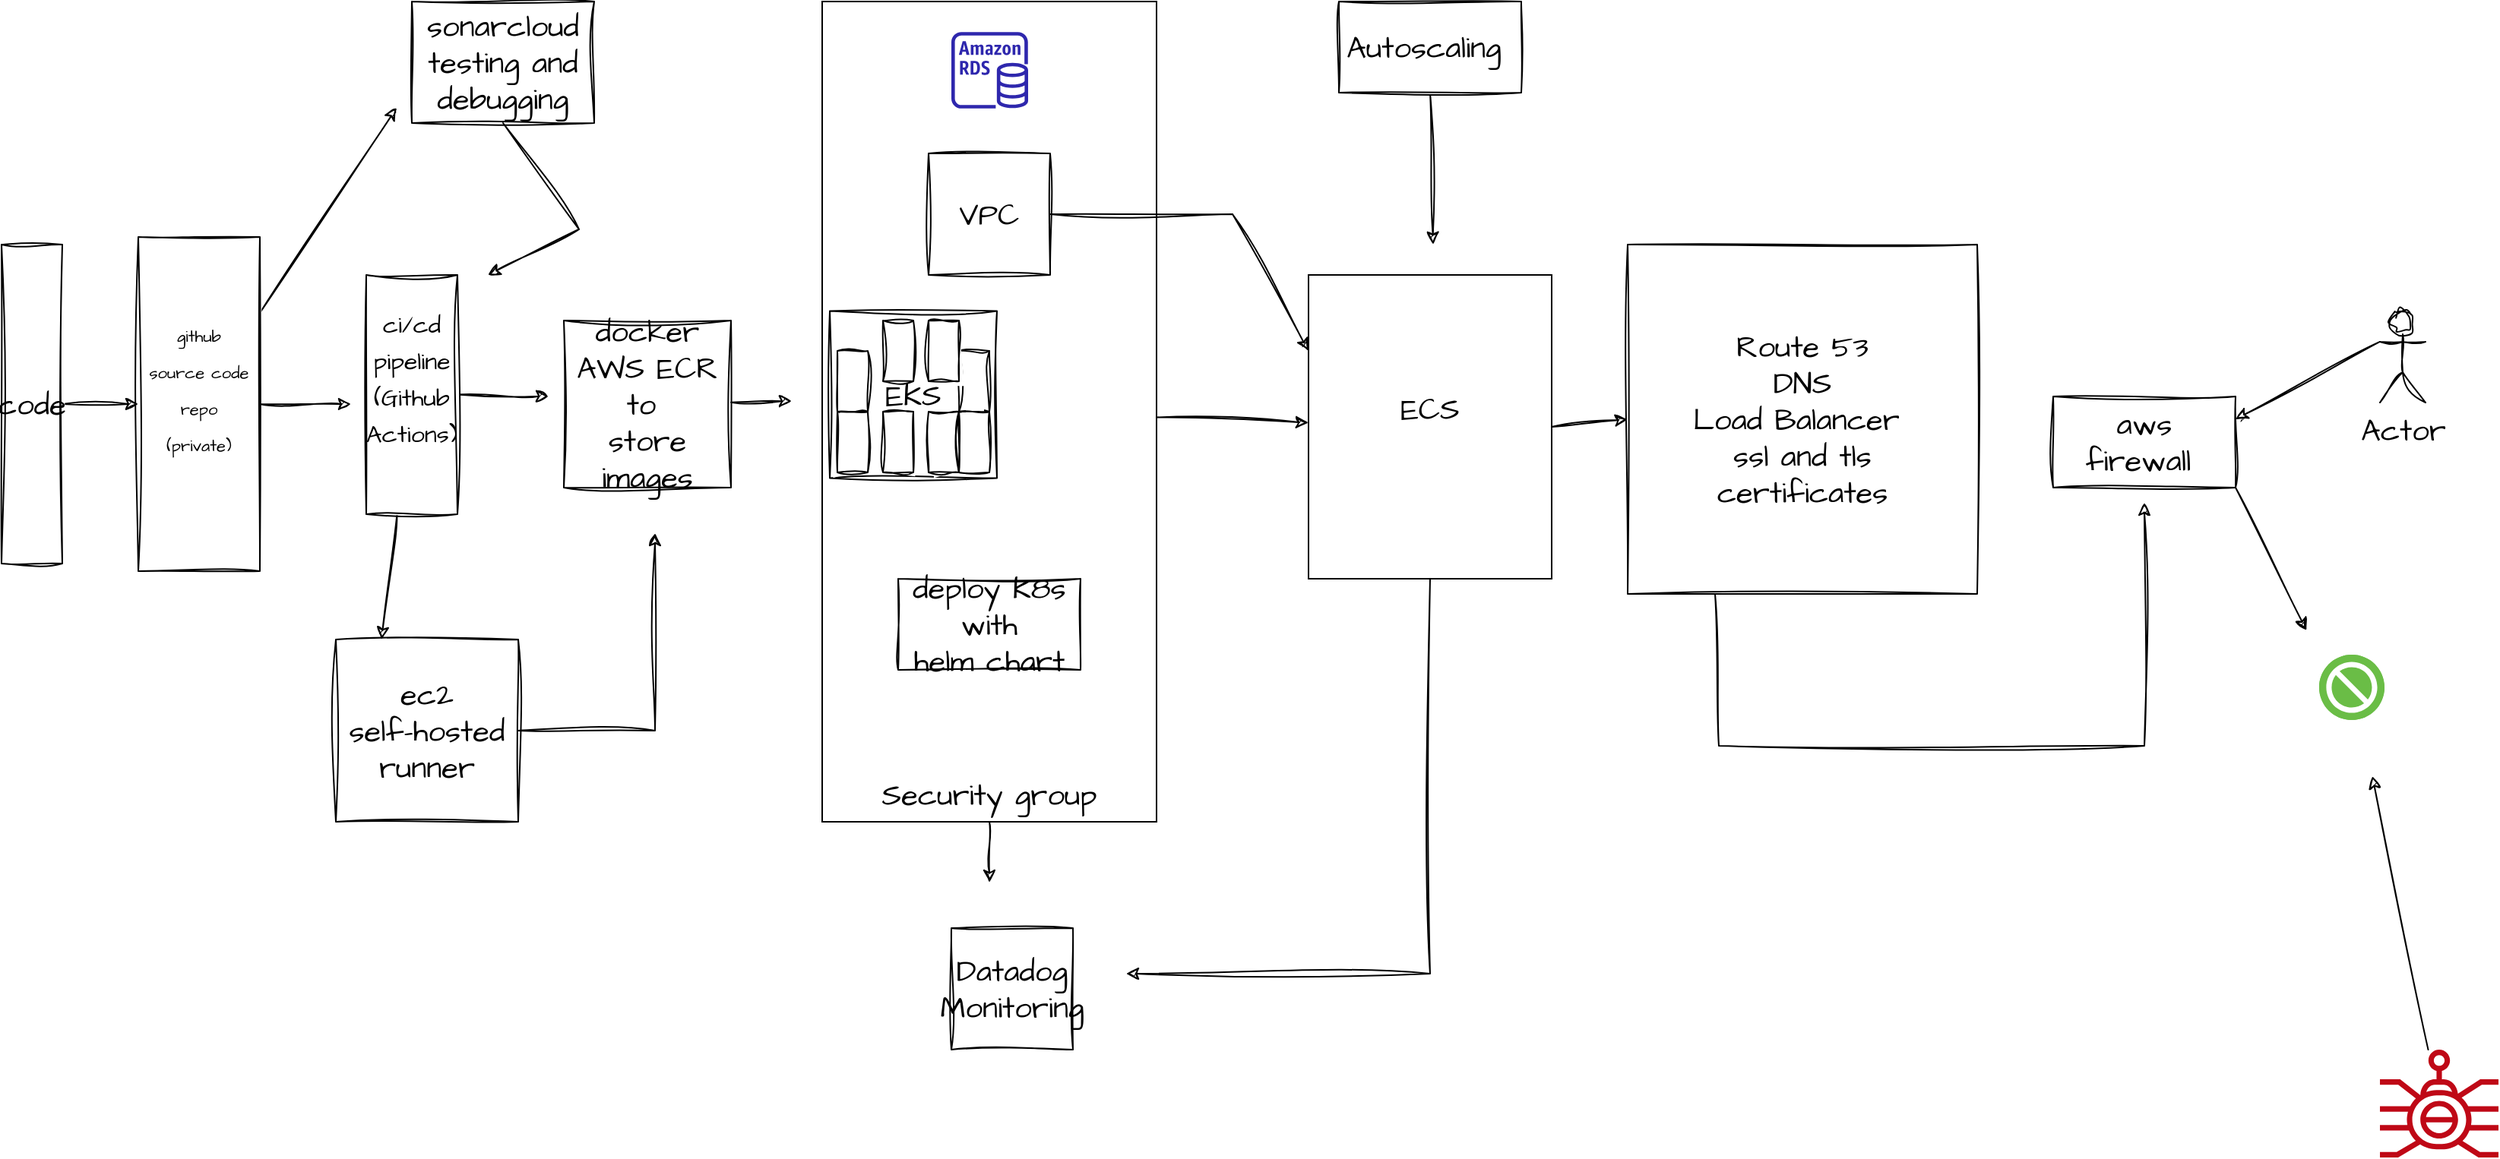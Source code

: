 <mxfile version="21.5.0" type="github">
  <diagram name="Page-1" id="k-YklKcA9FhzSpconsz-">
    <mxGraphModel dx="1840" dy="1356" grid="1" gridSize="10" guides="1" tooltips="1" connect="1" arrows="1" fold="1" page="1" pageScale="1" pageWidth="850" pageHeight="1100" background="#ffffff" math="0" shadow="0">
      <root>
        <mxCell id="0" />
        <mxCell id="1" parent="0" />
        <mxCell id="qcEcWSbrij8GSr1DMtGL-11" value="" style="edgeStyle=none;rounded=0;sketch=1;hachureGap=4;jiggle=2;curveFitting=1;orthogonalLoop=1;jettySize=auto;html=1;fontFamily=Architects Daughter;fontSource=https%3A%2F%2Ffonts.googleapis.com%2Fcss%3Ffamily%3DArchitects%2BDaughter;fontSize=16;" parent="1" source="qcEcWSbrij8GSr1DMtGL-9" target="qcEcWSbrij8GSr1DMtGL-10" edge="1">
          <mxGeometry relative="1" as="geometry" />
        </mxCell>
        <mxCell id="qcEcWSbrij8GSr1DMtGL-9" value="code" style="rounded=0;whiteSpace=wrap;html=1;sketch=1;hachureGap=4;jiggle=2;curveFitting=1;fontFamily=Architects Daughter;fontSource=https%3A%2F%2Ffonts.googleapis.com%2Fcss%3Ffamily%3DArchitects%2BDaughter;fontSize=20;" parent="1" vertex="1">
          <mxGeometry x="30" y="270" width="40" height="210" as="geometry" />
        </mxCell>
        <mxCell id="qcEcWSbrij8GSr1DMtGL-12" style="edgeStyle=none;rounded=0;sketch=1;hachureGap=4;jiggle=2;curveFitting=1;orthogonalLoop=1;jettySize=auto;html=1;fontFamily=Architects Daughter;fontSource=https%3A%2F%2Ffonts.googleapis.com%2Fcss%3Ffamily%3DArchitects%2BDaughter;fontSize=16;" parent="1" source="qcEcWSbrij8GSr1DMtGL-10" edge="1">
          <mxGeometry relative="1" as="geometry">
            <mxPoint x="260" y="375" as="targetPoint" />
          </mxGeometry>
        </mxCell>
        <mxCell id="qcEcWSbrij8GSr1DMtGL-15" style="edgeStyle=none;rounded=0;sketch=1;hachureGap=4;jiggle=2;curveFitting=1;orthogonalLoop=1;jettySize=auto;html=1;fontFamily=Architects Daughter;fontSource=https%3A%2F%2Ffonts.googleapis.com%2Fcss%3Ffamily%3DArchitects%2BDaughter;fontSize=16;" parent="1" source="qcEcWSbrij8GSr1DMtGL-10" edge="1">
          <mxGeometry relative="1" as="geometry">
            <mxPoint x="290" y="180.0" as="targetPoint" />
          </mxGeometry>
        </mxCell>
        <mxCell id="qcEcWSbrij8GSr1DMtGL-10" value="&lt;font style=&quot;font-size: 11px;&quot;&gt;github&lt;br&gt;source code&lt;br&gt;repo&lt;br&gt;(private)&lt;/font&gt;&lt;br&gt;&amp;nbsp;" style="rounded=0;whiteSpace=wrap;html=1;sketch=1;hachureGap=4;jiggle=2;curveFitting=1;fontFamily=Architects Daughter;fontSource=https%3A%2F%2Ffonts.googleapis.com%2Fcss%3Ffamily%3DArchitects%2BDaughter;fontSize=20;" parent="1" vertex="1">
          <mxGeometry x="120" y="265" width="80" height="220" as="geometry" />
        </mxCell>
        <mxCell id="qcEcWSbrij8GSr1DMtGL-18" style="edgeStyle=none;rounded=0;sketch=1;hachureGap=4;jiggle=2;curveFitting=1;orthogonalLoop=1;jettySize=auto;html=1;fontFamily=Architects Daughter;fontSource=https%3A%2F%2Ffonts.googleapis.com%2Fcss%3Ffamily%3DArchitects%2BDaughter;fontSize=16;entryX=0.25;entryY=0;entryDx=0;entryDy=0;" parent="1" source="qcEcWSbrij8GSr1DMtGL-13" target="qcEcWSbrij8GSr1DMtGL-19" edge="1">
          <mxGeometry relative="1" as="geometry">
            <mxPoint x="290" y="530" as="targetPoint" />
          </mxGeometry>
        </mxCell>
        <mxCell id="qcEcWSbrij8GSr1DMtGL-21" style="edgeStyle=none;rounded=0;sketch=1;hachureGap=4;jiggle=2;curveFitting=1;orthogonalLoop=1;jettySize=auto;html=1;exitX=1;exitY=0.5;exitDx=0;exitDy=0;fontFamily=Architects Daughter;fontSource=https%3A%2F%2Ffonts.googleapis.com%2Fcss%3Ffamily%3DArchitects%2BDaughter;fontSize=16;" parent="1" source="qcEcWSbrij8GSr1DMtGL-13" edge="1">
          <mxGeometry relative="1" as="geometry">
            <mxPoint x="390" y="370" as="targetPoint" />
          </mxGeometry>
        </mxCell>
        <mxCell id="qcEcWSbrij8GSr1DMtGL-13" value="&lt;font size=&quot;3&quot;&gt;ci/cd&lt;br&gt;pipeline&lt;br&gt;(Github Actions)&lt;br&gt;&lt;br&gt;&lt;/font&gt;" style="whiteSpace=wrap;html=1;fontSize=20;fontFamily=Architects Daughter;rounded=0;sketch=1;hachureGap=4;jiggle=2;curveFitting=1;fontSource=https%3A%2F%2Ffonts.googleapis.com%2Fcss%3Ffamily%3DArchitects%2BDaughter;" parent="1" vertex="1">
          <mxGeometry x="270" y="290" width="60" height="157.5" as="geometry" />
        </mxCell>
        <mxCell id="qcEcWSbrij8GSr1DMtGL-17" style="edgeStyle=none;rounded=0;sketch=1;hachureGap=4;jiggle=2;curveFitting=1;orthogonalLoop=1;jettySize=auto;html=1;exitX=0.5;exitY=1;exitDx=0;exitDy=0;fontFamily=Architects Daughter;fontSource=https%3A%2F%2Ffonts.googleapis.com%2Fcss%3Ffamily%3DArchitects%2BDaughter;fontSize=16;" parent="1" source="qcEcWSbrij8GSr1DMtGL-16" edge="1">
          <mxGeometry relative="1" as="geometry">
            <mxPoint x="350" y="290" as="targetPoint" />
            <Array as="points">
              <mxPoint x="410" y="260" />
            </Array>
          </mxGeometry>
        </mxCell>
        <mxCell id="qcEcWSbrij8GSr1DMtGL-16" value="sonarcloud&lt;br&gt;testing and debugging" style="rounded=0;whiteSpace=wrap;html=1;sketch=1;hachureGap=4;jiggle=2;curveFitting=1;fontFamily=Architects Daughter;fontSource=https%3A%2F%2Ffonts.googleapis.com%2Fcss%3Ffamily%3DArchitects%2BDaughter;fontSize=20;" parent="1" vertex="1">
          <mxGeometry x="300" y="110" width="120" height="80" as="geometry" />
        </mxCell>
        <mxCell id="qcEcWSbrij8GSr1DMtGL-20" style="edgeStyle=none;rounded=0;sketch=1;hachureGap=4;jiggle=2;curveFitting=1;orthogonalLoop=1;jettySize=auto;html=1;fontFamily=Architects Daughter;fontSource=https%3A%2F%2Ffonts.googleapis.com%2Fcss%3Ffamily%3DArchitects%2BDaughter;fontSize=16;" parent="1" source="qcEcWSbrij8GSr1DMtGL-19" edge="1">
          <mxGeometry relative="1" as="geometry">
            <mxPoint x="460" y="460" as="targetPoint" />
            <Array as="points">
              <mxPoint x="460" y="590" />
            </Array>
          </mxGeometry>
        </mxCell>
        <mxCell id="qcEcWSbrij8GSr1DMtGL-19" value="ec2&lt;br&gt;self-hosted&lt;br&gt;runner" style="whiteSpace=wrap;html=1;aspect=fixed;sketch=1;hachureGap=4;jiggle=2;curveFitting=1;fontFamily=Architects Daughter;fontSource=https%3A%2F%2Ffonts.googleapis.com%2Fcss%3Ffamily%3DArchitects%2BDaughter;fontSize=20;" parent="1" vertex="1">
          <mxGeometry x="250" y="530" width="120" height="120" as="geometry" />
        </mxCell>
        <mxCell id="qcEcWSbrij8GSr1DMtGL-27" value="" style="edgeStyle=none;rounded=0;sketch=1;hachureGap=4;jiggle=2;curveFitting=1;orthogonalLoop=1;jettySize=auto;html=1;fontFamily=Architects Daughter;fontSource=https%3A%2F%2Ffonts.googleapis.com%2Fcss%3Ffamily%3DArchitects%2BDaughter;fontSize=16;" parent="1" source="qcEcWSbrij8GSr1DMtGL-22" edge="1">
          <mxGeometry relative="1" as="geometry">
            <mxPoint x="550" y="373" as="targetPoint" />
          </mxGeometry>
        </mxCell>
        <mxCell id="qcEcWSbrij8GSr1DMtGL-22" value="docker&lt;br&gt;AWS ECR&lt;br&gt;to&amp;nbsp;&lt;br&gt;store&lt;br&gt;images" style="whiteSpace=wrap;html=1;aspect=fixed;sketch=1;hachureGap=4;jiggle=2;curveFitting=1;fontFamily=Architects Daughter;fontSource=https%3A%2F%2Ffonts.googleapis.com%2Fcss%3Ffamily%3DArchitects%2BDaughter;fontSize=20;" parent="1" vertex="1">
          <mxGeometry x="400" y="320" width="110" height="110" as="geometry" />
        </mxCell>
        <mxCell id="qcEcWSbrij8GSr1DMtGL-23" style="edgeStyle=none;rounded=0;sketch=1;hachureGap=4;jiggle=2;curveFitting=1;orthogonalLoop=1;jettySize=auto;html=1;exitX=1;exitY=0.5;exitDx=0;exitDy=0;fontFamily=Architects Daughter;fontSource=https%3A%2F%2Ffonts.googleapis.com%2Fcss%3Ffamily%3DArchitects%2BDaughter;fontSize=16;" parent="1" source="qcEcWSbrij8GSr1DMtGL-22" target="qcEcWSbrij8GSr1DMtGL-22" edge="1">
          <mxGeometry relative="1" as="geometry" />
        </mxCell>
        <mxCell id="qcEcWSbrij8GSr1DMtGL-45" style="edgeStyle=none;rounded=0;sketch=1;hachureGap=4;jiggle=2;curveFitting=1;orthogonalLoop=1;jettySize=auto;html=1;exitX=0.5;exitY=1;exitDx=0;exitDy=0;fontFamily=Architects Daughter;fontSource=https%3A%2F%2Ffonts.googleapis.com%2Fcss%3Ffamily%3DArchitects%2BDaughter;fontSize=16;" parent="1" source="qcEcWSbrij8GSr1DMtGL-24" edge="1">
          <mxGeometry relative="1" as="geometry">
            <mxPoint x="680" y="690" as="targetPoint" />
          </mxGeometry>
        </mxCell>
        <mxCell id="qcEcWSbrij8GSr1DMtGL-48" value="" style="edgeStyle=none;rounded=0;sketch=1;hachureGap=4;jiggle=2;curveFitting=1;orthogonalLoop=1;jettySize=auto;html=1;fontFamily=Architects Daughter;fontSource=https%3A%2F%2Ffonts.googleapis.com%2Fcss%3Ffamily%3DArchitects%2BDaughter;fontSize=16;" parent="1" source="qcEcWSbrij8GSr1DMtGL-24" target="qcEcWSbrij8GSr1DMtGL-47" edge="1">
          <mxGeometry relative="1" as="geometry" />
        </mxCell>
        <mxCell id="qcEcWSbrij8GSr1DMtGL-24" value="&lt;br&gt;&lt;br&gt;&lt;br&gt;&lt;br&gt;&lt;br&gt;&lt;br&gt;&lt;br&gt;&lt;br&gt;&lt;br&gt;&lt;br&gt;&lt;br&gt;&lt;br&gt;&lt;br&gt;&lt;br&gt;&lt;br&gt;&lt;br&gt;&lt;br&gt;&lt;br&gt;&lt;br&gt;&lt;br&gt;&lt;br&gt;Security group" style="whiteSpace=wrap;html=1;fontSize=20;fontFamily=Architects Daughter;hachureGap=4;fontSource=https%3A%2F%2Ffonts.googleapis.com%2Fcss%3Ffamily%3DArchitects%2BDaughter;" parent="1" vertex="1">
          <mxGeometry x="570" y="110" width="220" height="540" as="geometry" />
        </mxCell>
        <mxCell id="qcEcWSbrij8GSr1DMtGL-33" value="EKS" style="whiteSpace=wrap;html=1;aspect=fixed;sketch=1;hachureGap=4;jiggle=2;curveFitting=1;fontFamily=Architects Daughter;fontSource=https%3A%2F%2Ffonts.googleapis.com%2Fcss%3Ffamily%3DArchitects%2BDaughter;fontSize=20;" parent="1" vertex="1">
          <mxGeometry x="575" y="313.75" width="110" height="110" as="geometry" />
        </mxCell>
        <mxCell id="qcEcWSbrij8GSr1DMtGL-35" value="" style="rounded=0;whiteSpace=wrap;html=1;sketch=1;hachureGap=4;jiggle=2;curveFitting=1;fontFamily=Architects Daughter;fontSource=https%3A%2F%2Ffonts.googleapis.com%2Fcss%3Ffamily%3DArchitects%2BDaughter;fontSize=20;" parent="qcEcWSbrij8GSr1DMtGL-33" vertex="1">
          <mxGeometry x="35" y="66.25" width="20" height="40" as="geometry" />
        </mxCell>
        <mxCell id="qcEcWSbrij8GSr1DMtGL-36" value="" style="rounded=0;whiteSpace=wrap;html=1;sketch=1;hachureGap=4;jiggle=2;curveFitting=1;fontFamily=Architects Daughter;fontSource=https%3A%2F%2Ffonts.googleapis.com%2Fcss%3Ffamily%3DArchitects%2BDaughter;fontSize=20;" parent="qcEcWSbrij8GSr1DMtGL-33" vertex="1">
          <mxGeometry x="65" y="66.25" width="20" height="40" as="geometry" />
        </mxCell>
        <mxCell id="qcEcWSbrij8GSr1DMtGL-37" value="" style="rounded=0;whiteSpace=wrap;html=1;sketch=1;hachureGap=4;jiggle=2;curveFitting=1;fontFamily=Architects Daughter;fontSource=https%3A%2F%2Ffonts.googleapis.com%2Fcss%3Ffamily%3DArchitects%2BDaughter;fontSize=20;" parent="qcEcWSbrij8GSr1DMtGL-33" vertex="1">
          <mxGeometry x="85" y="66.25" width="20" height="40" as="geometry" />
        </mxCell>
        <mxCell id="qcEcWSbrij8GSr1DMtGL-38" value="" style="rounded=0;whiteSpace=wrap;html=1;sketch=1;hachureGap=4;jiggle=2;curveFitting=1;fontFamily=Architects Daughter;fontSource=https%3A%2F%2Ffonts.googleapis.com%2Fcss%3Ffamily%3DArchitects%2BDaughter;fontSize=20;" parent="qcEcWSbrij8GSr1DMtGL-33" vertex="1">
          <mxGeometry x="85" y="26.25" width="20" height="40" as="geometry" />
        </mxCell>
        <mxCell id="qcEcWSbrij8GSr1DMtGL-39" value="" style="rounded=0;whiteSpace=wrap;html=1;sketch=1;hachureGap=4;jiggle=2;curveFitting=1;fontFamily=Architects Daughter;fontSource=https%3A%2F%2Ffonts.googleapis.com%2Fcss%3Ffamily%3DArchitects%2BDaughter;fontSize=20;" parent="qcEcWSbrij8GSr1DMtGL-33" vertex="1">
          <mxGeometry x="5" y="26.25" width="20" height="40" as="geometry" />
        </mxCell>
        <mxCell id="qcEcWSbrij8GSr1DMtGL-41" value="" style="rounded=0;whiteSpace=wrap;html=1;sketch=1;hachureGap=4;jiggle=2;curveFitting=1;fontFamily=Architects Daughter;fontSource=https%3A%2F%2Ffonts.googleapis.com%2Fcss%3Ffamily%3DArchitects%2BDaughter;fontSize=20;" parent="qcEcWSbrij8GSr1DMtGL-33" vertex="1">
          <mxGeometry x="65" y="6.25" width="20" height="40" as="geometry" />
        </mxCell>
        <mxCell id="qcEcWSbrij8GSr1DMtGL-42" value="" style="rounded=0;whiteSpace=wrap;html=1;sketch=1;hachureGap=4;jiggle=2;curveFitting=1;fontFamily=Architects Daughter;fontSource=https%3A%2F%2Ffonts.googleapis.com%2Fcss%3Ffamily%3DArchitects%2BDaughter;fontSize=20;" parent="qcEcWSbrij8GSr1DMtGL-33" vertex="1">
          <mxGeometry x="35" y="6.25" width="20" height="40" as="geometry" />
        </mxCell>
        <mxCell id="qcEcWSbrij8GSr1DMtGL-34" value="" style="rounded=0;whiteSpace=wrap;html=1;sketch=1;hachureGap=4;jiggle=2;curveFitting=1;fontFamily=Architects Daughter;fontSource=https%3A%2F%2Ffonts.googleapis.com%2Fcss%3Ffamily%3DArchitects%2BDaughter;fontSize=20;" parent="1" vertex="1">
          <mxGeometry x="580" y="380" width="20" height="40" as="geometry" />
        </mxCell>
        <mxCell id="qcEcWSbrij8GSr1DMtGL-44" value="Datadog&lt;br&gt;Monitoring" style="whiteSpace=wrap;html=1;aspect=fixed;sketch=1;hachureGap=4;jiggle=2;curveFitting=1;fontFamily=Architects Daughter;fontSource=https%3A%2F%2Ffonts.googleapis.com%2Fcss%3Ffamily%3DArchitects%2BDaughter;fontSize=20;" parent="1" vertex="1">
          <mxGeometry x="655" y="720" width="80" height="80" as="geometry" />
        </mxCell>
        <mxCell id="qcEcWSbrij8GSr1DMtGL-46" value="deploy K8s&lt;br&gt;with&lt;br&gt;helm chart" style="rounded=0;whiteSpace=wrap;html=1;sketch=1;hachureGap=4;jiggle=2;curveFitting=1;fontFamily=Architects Daughter;fontSource=https%3A%2F%2Ffonts.googleapis.com%2Fcss%3Ffamily%3DArchitects%2BDaughter;fontSize=20;" parent="1" vertex="1">
          <mxGeometry x="620" y="490" width="120" height="60" as="geometry" />
        </mxCell>
        <mxCell id="qcEcWSbrij8GSr1DMtGL-50" style="edgeStyle=none;rounded=0;sketch=1;hachureGap=4;jiggle=2;curveFitting=1;orthogonalLoop=1;jettySize=auto;html=1;fontFamily=Architects Daughter;fontSource=https%3A%2F%2Ffonts.googleapis.com%2Fcss%3Ffamily%3DArchitects%2BDaughter;fontSize=16;" parent="1" source="qcEcWSbrij8GSr1DMtGL-47" edge="1">
          <mxGeometry relative="1" as="geometry">
            <mxPoint x="770" y="750" as="targetPoint" />
            <Array as="points">
              <mxPoint x="970" y="750" />
            </Array>
          </mxGeometry>
        </mxCell>
        <mxCell id="qcEcWSbrij8GSr1DMtGL-60" style="edgeStyle=none;rounded=0;sketch=1;hachureGap=4;jiggle=2;curveFitting=1;orthogonalLoop=1;jettySize=auto;html=1;exitX=0.25;exitY=1;exitDx=0;exitDy=0;fontFamily=Architects Daughter;fontSource=https%3A%2F%2Ffonts.googleapis.com%2Fcss%3Ffamily%3DArchitects%2BDaughter;fontSize=16;shadow=0;" parent="1" source="qcEcWSbrij8GSr1DMtGL-53" edge="1">
          <mxGeometry relative="1" as="geometry">
            <mxPoint x="1440" y="440" as="targetPoint" />
            <Array as="points">
              <mxPoint x="1160" y="600" />
              <mxPoint x="1440" y="600" />
            </Array>
          </mxGeometry>
        </mxCell>
        <mxCell id="ADXAXW0s5LDv3D7FFN07-1" style="edgeStyle=none;rounded=0;sketch=1;hachureGap=4;jiggle=2;curveFitting=1;orthogonalLoop=1;jettySize=auto;html=1;exitX=1;exitY=0.5;exitDx=0;exitDy=0;entryX=0;entryY=0.5;entryDx=0;entryDy=0;fontFamily=Architects Daughter;fontSource=https%3A%2F%2Ffonts.googleapis.com%2Fcss%3Ffamily%3DArchitects%2BDaughter;fontSize=16;" edge="1" parent="1" source="qcEcWSbrij8GSr1DMtGL-47" target="qcEcWSbrij8GSr1DMtGL-53">
          <mxGeometry relative="1" as="geometry" />
        </mxCell>
        <mxCell id="qcEcWSbrij8GSr1DMtGL-47" value="ECS&lt;br&gt;&lt;br&gt;" style="whiteSpace=wrap;html=1;fontSize=20;fontFamily=Architects Daughter;hachureGap=4;fontSource=https%3A%2F%2Ffonts.googleapis.com%2Fcss%3Ffamily%3DArchitects%2BDaughter;" parent="1" vertex="1">
          <mxGeometry x="890" y="290" width="160" height="200" as="geometry" />
        </mxCell>
        <mxCell id="qcEcWSbrij8GSr1DMtGL-49" value="" style="sketch=0;outlineConnect=0;fontColor=#232F3E;gradientColor=none;fillColor=#2E27AD;strokeColor=none;dashed=0;verticalLabelPosition=bottom;verticalAlign=top;align=center;html=1;fontSize=12;fontStyle=0;aspect=fixed;pointerEvents=1;shape=mxgraph.aws4.rds_instance;hachureGap=4;jiggle=2;curveFitting=1;fontFamily=Architects Daughter;fontSource=https%3A%2F%2Ffonts.googleapis.com%2Fcss%3Ffamily%3DArchitects%2BDaughter;" parent="1" vertex="1">
          <mxGeometry x="655" y="130" width="50.5" height="50.5" as="geometry" />
        </mxCell>
        <mxCell id="qcEcWSbrij8GSr1DMtGL-52" style="edgeStyle=none;rounded=0;sketch=1;hachureGap=4;jiggle=2;curveFitting=1;orthogonalLoop=1;jettySize=auto;html=1;exitX=1;exitY=0.5;exitDx=0;exitDy=0;entryX=0;entryY=0.25;entryDx=0;entryDy=0;fontFamily=Architects Daughter;fontSource=https%3A%2F%2Ffonts.googleapis.com%2Fcss%3Ffamily%3DArchitects%2BDaughter;fontSize=16;" parent="1" source="qcEcWSbrij8GSr1DMtGL-51" target="qcEcWSbrij8GSr1DMtGL-47" edge="1">
          <mxGeometry relative="1" as="geometry">
            <Array as="points">
              <mxPoint x="840" y="250" />
            </Array>
          </mxGeometry>
        </mxCell>
        <mxCell id="qcEcWSbrij8GSr1DMtGL-51" value="VPC" style="whiteSpace=wrap;html=1;aspect=fixed;sketch=1;hachureGap=4;jiggle=2;curveFitting=1;fontFamily=Architects Daughter;fontSource=https%3A%2F%2Ffonts.googleapis.com%2Fcss%3Ffamily%3DArchitects%2BDaughter;fontSize=20;" parent="1" vertex="1">
          <mxGeometry x="640" y="210" width="80" height="80" as="geometry" />
        </mxCell>
        <mxCell id="qcEcWSbrij8GSr1DMtGL-53" value="Route 53&lt;br&gt;DNS&lt;br&gt;Load Balancer&amp;nbsp;&lt;br&gt;ssl and tls &lt;br&gt;certificates" style="whiteSpace=wrap;html=1;aspect=fixed;sketch=1;hachureGap=4;jiggle=2;curveFitting=1;fontFamily=Architects Daughter;fontSource=https%3A%2F%2Ffonts.googleapis.com%2Fcss%3Ffamily%3DArchitects%2BDaughter;fontSize=20;" parent="1" vertex="1">
          <mxGeometry x="1100" y="270" width="230" height="230" as="geometry" />
        </mxCell>
        <mxCell id="qcEcWSbrij8GSr1DMtGL-57" style="edgeStyle=none;rounded=0;sketch=1;hachureGap=4;jiggle=2;curveFitting=1;orthogonalLoop=1;jettySize=auto;html=1;exitX=0.5;exitY=1;exitDx=0;exitDy=0;fontFamily=Architects Daughter;fontSource=https%3A%2F%2Ffonts.googleapis.com%2Fcss%3Ffamily%3DArchitects%2BDaughter;fontSize=16;" parent="1" source="qcEcWSbrij8GSr1DMtGL-56" edge="1">
          <mxGeometry relative="1" as="geometry">
            <mxPoint x="972" y="270" as="targetPoint" />
          </mxGeometry>
        </mxCell>
        <mxCell id="qcEcWSbrij8GSr1DMtGL-56" value="Autoscaling&amp;nbsp;" style="rounded=0;whiteSpace=wrap;html=1;sketch=1;hachureGap=4;jiggle=2;curveFitting=1;fontFamily=Architects Daughter;fontSource=https%3A%2F%2Ffonts.googleapis.com%2Fcss%3Ffamily%3DArchitects%2BDaughter;fontSize=20;" parent="1" vertex="1">
          <mxGeometry x="910" y="110" width="120" height="60" as="geometry" />
        </mxCell>
        <mxCell id="qcEcWSbrij8GSr1DMtGL-75" style="edgeStyle=none;rounded=0;sketch=1;hachureGap=4;jiggle=2;curveFitting=1;orthogonalLoop=1;jettySize=auto;html=1;exitX=1;exitY=1;exitDx=0;exitDy=0;entryX=-0.194;entryY=-0.372;entryDx=0;entryDy=0;entryPerimeter=0;fontFamily=Architects Daughter;fontSource=https%3A%2F%2Ffonts.googleapis.com%2Fcss%3Ffamily%3DArchitects%2BDaughter;fontSize=16;" parent="1" source="qcEcWSbrij8GSr1DMtGL-58" target="qcEcWSbrij8GSr1DMtGL-73" edge="1">
          <mxGeometry relative="1" as="geometry" />
        </mxCell>
        <mxCell id="qcEcWSbrij8GSr1DMtGL-58" value="aws firewall&amp;nbsp;" style="rounded=0;whiteSpace=wrap;html=1;sketch=1;hachureGap=4;jiggle=2;curveFitting=1;fontFamily=Architects Daughter;fontSource=https%3A%2F%2Ffonts.googleapis.com%2Fcss%3Ffamily%3DArchitects%2BDaughter;fontSize=20;" parent="1" vertex="1">
          <mxGeometry x="1380" y="370" width="120" height="60" as="geometry" />
        </mxCell>
        <mxCell id="qcEcWSbrij8GSr1DMtGL-74" style="edgeStyle=none;rounded=0;sketch=1;hachureGap=4;jiggle=2;curveFitting=1;orthogonalLoop=1;jettySize=auto;html=1;fontFamily=Architects Daughter;fontSource=https%3A%2F%2Ffonts.googleapis.com%2Fcss%3Ffamily%3DArchitects%2BDaughter;fontSize=16;" parent="1" source="qcEcWSbrij8GSr1DMtGL-64" edge="1">
          <mxGeometry relative="1" as="geometry">
            <mxPoint x="1590" y="620" as="targetPoint" />
          </mxGeometry>
        </mxCell>
        <mxCell id="qcEcWSbrij8GSr1DMtGL-64" value="" style="sketch=0;outlineConnect=0;fontColor=#232F3E;gradientColor=none;fillColor=#BF0816;strokeColor=none;dashed=0;verticalLabelPosition=bottom;verticalAlign=top;align=center;html=1;fontSize=12;fontStyle=0;aspect=fixed;pointerEvents=1;shape=mxgraph.aws4.waf_bad_bot;hachureGap=4;jiggle=2;curveFitting=1;fontFamily=Architects Daughter;fontSource=https%3A%2F%2Ffonts.googleapis.com%2Fcss%3Ffamily%3DArchitects%2BDaughter;" parent="1" vertex="1">
          <mxGeometry x="1595" y="800" width="78" height="71" as="geometry" />
        </mxCell>
        <mxCell id="qcEcWSbrij8GSr1DMtGL-71" style="edgeStyle=none;rounded=0;sketch=1;hachureGap=4;jiggle=2;curveFitting=1;orthogonalLoop=1;jettySize=auto;html=1;exitX=0;exitY=0.333;exitDx=0;exitDy=0;exitPerimeter=0;entryX=1;entryY=0.25;entryDx=0;entryDy=0;fontFamily=Architects Daughter;fontSource=https%3A%2F%2Ffonts.googleapis.com%2Fcss%3Ffamily%3DArchitects%2BDaughter;fontSize=16;" parent="1" source="qcEcWSbrij8GSr1DMtGL-70" target="qcEcWSbrij8GSr1DMtGL-58" edge="1">
          <mxGeometry relative="1" as="geometry" />
        </mxCell>
        <mxCell id="qcEcWSbrij8GSr1DMtGL-70" value="Actor" style="shape=umlActor;verticalLabelPosition=bottom;verticalAlign=top;html=1;outlineConnect=0;sketch=1;hachureGap=4;jiggle=2;curveFitting=1;fontFamily=Architects Daughter;fontSource=https%3A%2F%2Ffonts.googleapis.com%2Fcss%3Ffamily%3DArchitects%2BDaughter;fontSize=20;" parent="1" vertex="1">
          <mxGeometry x="1595" y="314" width="30" height="60" as="geometry" />
        </mxCell>
        <mxCell id="qcEcWSbrij8GSr1DMtGL-73" value="" style="fillColor=#6ABD46;verticalLabelPosition=bottom;sketch=0;html=1;strokeColor=#ffffff;verticalAlign=top;align=center;points=[[0.145,0.145,0],[0.5,0,0],[0.855,0.145,0],[1,0.5,0],[0.855,0.855,0],[0.5,1,0],[0.145,0.855,0],[0,0.5,0]];pointerEvents=1;shape=mxgraph.cisco_safe.compositeIcon;bgIcon=ellipse;resIcon=mxgraph.cisco_safe.capability.block;hachureGap=4;jiggle=2;curveFitting=1;fontFamily=Architects Daughter;fontSource=https%3A%2F%2Ffonts.googleapis.com%2Fcss%3Ffamily%3DArchitects%2BDaughter;fontSize=20;" parent="1" vertex="1">
          <mxGeometry x="1555" y="540" width="43" height="43" as="geometry" />
        </mxCell>
      </root>
    </mxGraphModel>
  </diagram>
</mxfile>
